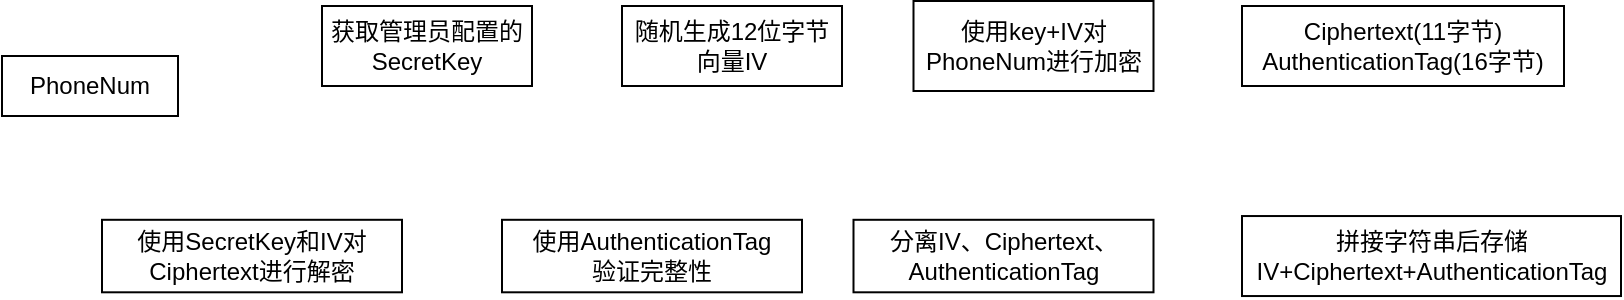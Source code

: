 <mxfile version="26.0.13">
  <diagram name="第 1 页" id="Fequ8oQ68dAUHFL-Y74a">
    <mxGraphModel dx="707" dy="467" grid="1" gridSize="10" guides="1" tooltips="1" connect="1" arrows="1" fold="1" page="1" pageScale="1" pageWidth="827" pageHeight="1169" math="0" shadow="0">
      <root>
        <mxCell id="0" />
        <mxCell id="1" parent="0" />
        <mxCell id="ga1f1sWLpj-LMAlVq3eY-2" value="PhoneNum" style="rounded=0;whiteSpace=wrap;html=1;" vertex="1" parent="1">
          <mxGeometry x="90" y="290" width="88" height="30" as="geometry" />
        </mxCell>
        <mxCell id="ga1f1sWLpj-LMAlVq3eY-3" value="获取管理员配置的SecretKey" style="rounded=0;whiteSpace=wrap;html=1;" vertex="1" parent="1">
          <mxGeometry x="250" y="265" width="105" height="40" as="geometry" />
        </mxCell>
        <mxCell id="ga1f1sWLpj-LMAlVq3eY-4" value="随机生成12位字节向量IV" style="rounded=0;whiteSpace=wrap;html=1;" vertex="1" parent="1">
          <mxGeometry x="400" y="265" width="110" height="40" as="geometry" />
        </mxCell>
        <mxCell id="ga1f1sWLpj-LMAlVq3eY-5" value="使用key+IV对PhoneNum进行加密" style="rounded=0;whiteSpace=wrap;html=1;" vertex="1" parent="1">
          <mxGeometry x="545.75" y="262.5" width="120" height="45" as="geometry" />
        </mxCell>
        <mxCell id="ga1f1sWLpj-LMAlVq3eY-6" value="Ciphertext(11字节)&lt;br&gt;AuthenticationTag(16字节)" style="rounded=0;whiteSpace=wrap;html=1;" vertex="1" parent="1">
          <mxGeometry x="710" y="265" width="161" height="40" as="geometry" />
        </mxCell>
        <mxCell id="ga1f1sWLpj-LMAlVq3eY-7" value="拼接字符串后存储IV+Ciphertext+AuthenticationTag" style="rounded=0;whiteSpace=wrap;html=1;" vertex="1" parent="1">
          <mxGeometry x="710" y="370.02" width="189.5" height="40" as="geometry" />
        </mxCell>
        <mxCell id="ga1f1sWLpj-LMAlVq3eY-9" value="分离IV、Ciphertext、AuthenticationTag" style="rounded=0;whiteSpace=wrap;html=1;" vertex="1" parent="1">
          <mxGeometry x="515.75" y="371.9" width="150" height="36.25" as="geometry" />
        </mxCell>
        <mxCell id="ga1f1sWLpj-LMAlVq3eY-10" value="使用SecretKey和IV对Ciphertext进行解密" style="rounded=0;whiteSpace=wrap;html=1;" vertex="1" parent="1">
          <mxGeometry x="140" y="371.9" width="150" height="36.25" as="geometry" />
        </mxCell>
        <mxCell id="ga1f1sWLpj-LMAlVq3eY-11" value="使用AuthenticationTag&lt;br&gt;验证完整性" style="rounded=0;whiteSpace=wrap;html=1;" vertex="1" parent="1">
          <mxGeometry x="340" y="371.9" width="150" height="36.25" as="geometry" />
        </mxCell>
      </root>
    </mxGraphModel>
  </diagram>
</mxfile>
